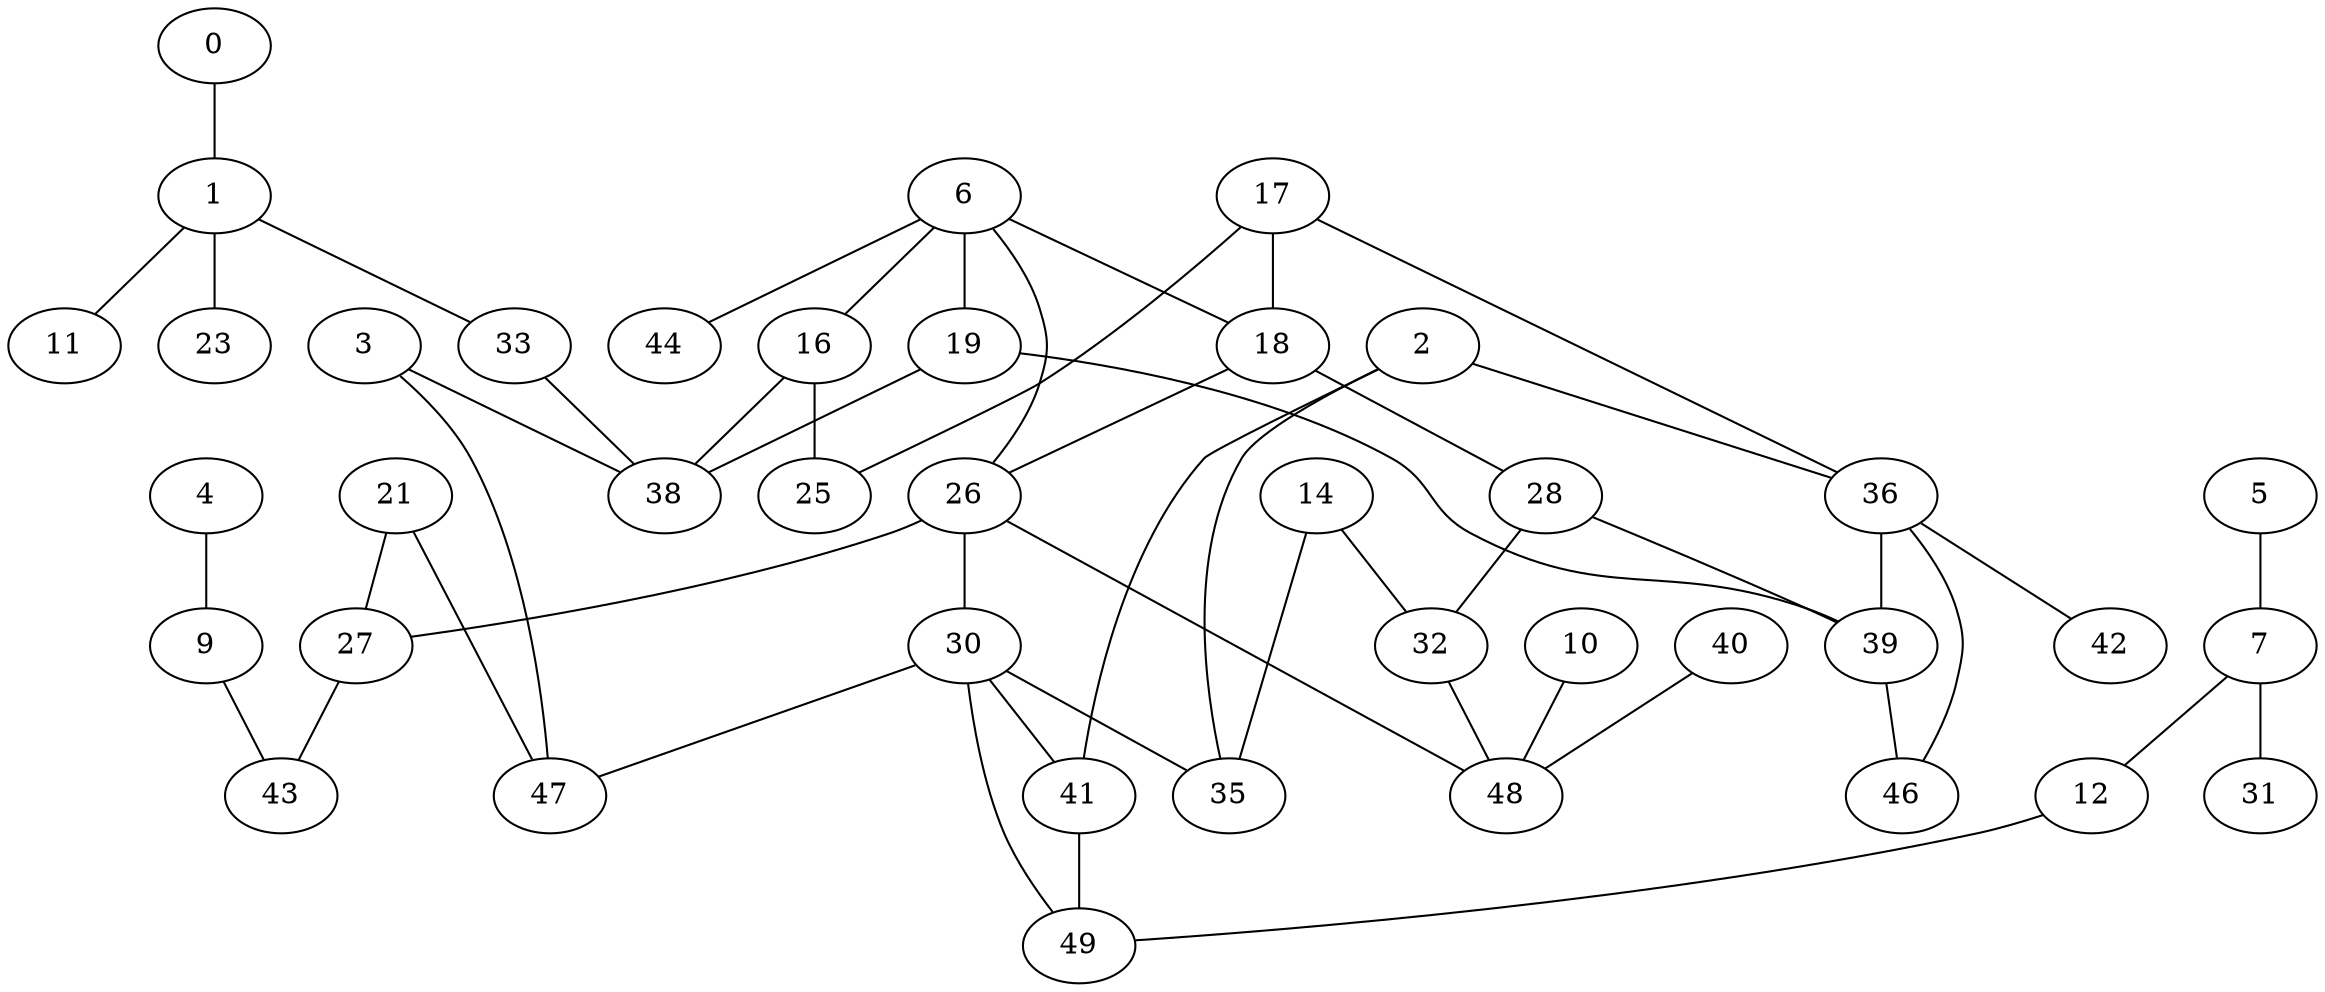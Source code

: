 strict graph {
0;
1;
2;
3;
4;
5;
6;
7;
9;
10;
11;
12;
14;
16;
17;
18;
19;
21;
23;
25;
26;
27;
28;
30;
31;
32;
33;
35;
36;
38;
39;
40;
41;
42;
43;
44;
46;
47;
48;
49;
0 -- 1 [weight=1];
1 -- 11 [weight=1];
1 -- 23 [weight=1];
1 -- 33 [weight=1];
2 -- 35 [weight=1];
2 -- 36 [weight=1];
2 -- 41 [weight=1];
3 -- 38 [weight=1];
3 -- 47 [weight=1];
4 -- 9 [weight=1];
5 -- 7 [weight=1];
6 -- 16 [weight=1];
6 -- 18 [weight=1];
6 -- 19 [weight=1];
6 -- 26 [weight=1];
6 -- 44 [weight=1];
7 -- 12 [weight=1];
7 -- 31 [weight=1];
9 -- 43 [weight=1];
10 -- 48 [weight=1];
12 -- 49 [weight=1];
14 -- 32 [weight=1];
14 -- 35 [weight=1];
16 -- 25 [weight=1];
16 -- 38 [weight=1];
17 -- 18 [weight=1];
17 -- 25 [weight=1];
17 -- 36 [weight=1];
18 -- 26 [weight=1];
18 -- 28 [weight=1];
19 -- 38 [weight=1];
19 -- 39 [weight=1];
21 -- 27 [weight=1];
21 -- 47 [weight=1];
26 -- 27 [weight=1];
26 -- 30 [weight=1];
26 -- 48 [weight=1];
27 -- 43 [weight=1];
28 -- 32 [weight=1];
28 -- 39 [weight=1];
30 -- 35 [weight=1];
30 -- 41 [weight=1];
30 -- 47 [weight=1];
30 -- 49 [weight=1];
32 -- 48 [weight=1];
33 -- 38 [weight=1];
36 -- 39 [weight=1];
36 -- 42 [weight=1];
36 -- 46 [weight=1];
39 -- 46 [weight=1];
40 -- 48 [weight=1];
41 -- 49 [weight=1];
}
